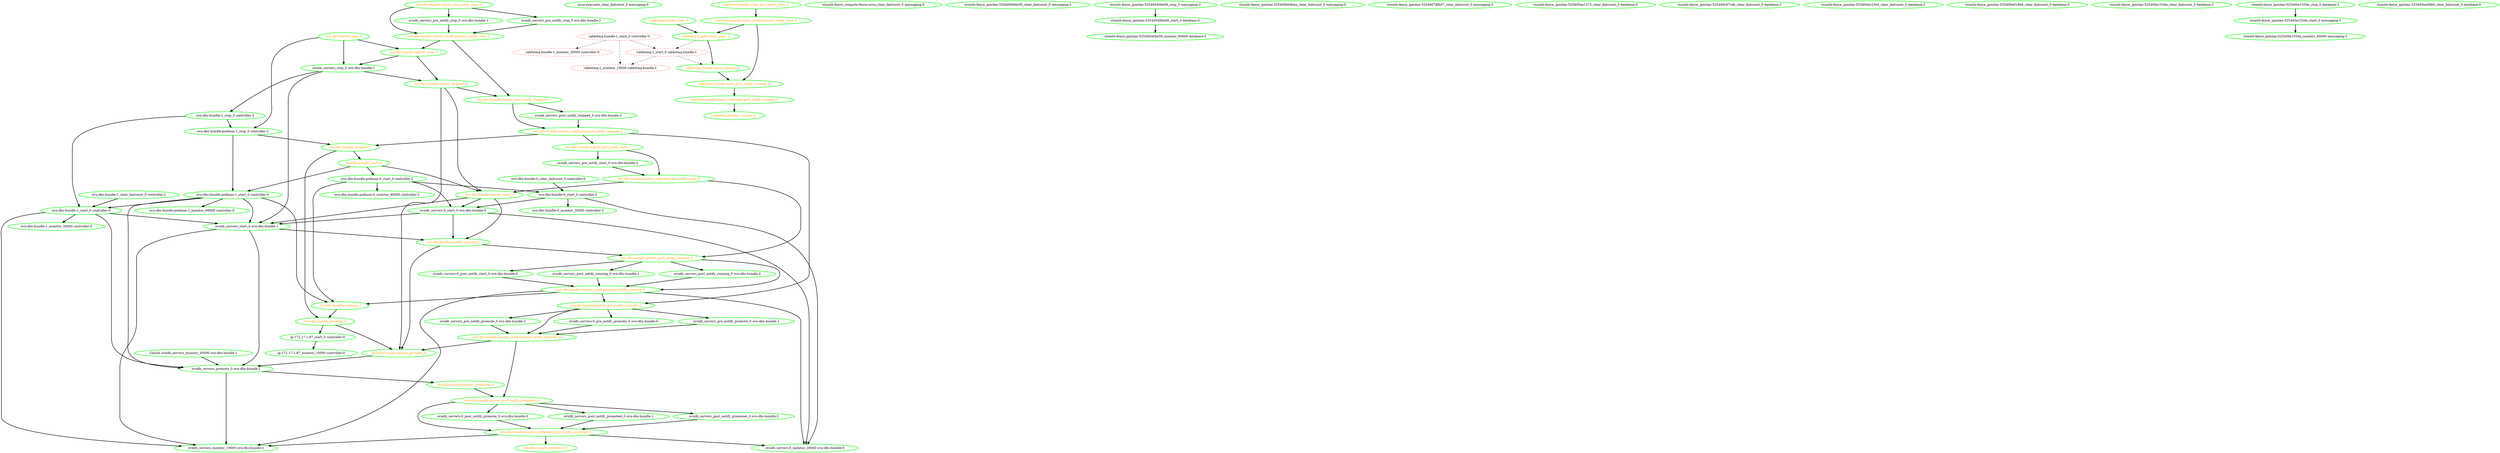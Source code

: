  digraph "g" {
"Cancel ovndb_servers_monitor_30000 ovn-dbs-bundle-1" -> "ovndb_servers_promote_0 ovn-dbs-bundle-1" [ style = bold]
"Cancel ovndb_servers_monitor_30000 ovn-dbs-bundle-1" [ style=bold color="green" fontcolor="black"]
"ip-172.17.1.87_monitor_10000 controller-0" [ style=bold color="green" fontcolor="black"]
"ip-172.17.1.87_start_0 controller-0" -> "ip-172.17.1.87_monitor_10000 controller-0" [ style = bold]
"ip-172.17.1.87_start_0 controller-0" [ style=bold color="green" fontcolor="black"]
"nova-evacuate_clear_failcount_0 messaging-0" [ style=bold color="green" fontcolor="black"]
"ovn-dbs-bundle-0_clear_failcount_0 controller-0" -> "ovn-dbs-bundle-0_start_0 controller-2" [ style = bold]
"ovn-dbs-bundle-0_clear_failcount_0 controller-0" [ style=bold color="green" fontcolor="black"]
"ovn-dbs-bundle-0_monitor_30000 controller-2" [ style=bold color="green" fontcolor="black"]
"ovn-dbs-bundle-0_start_0 controller-2" -> "ovn-dbs-bundle-0_monitor_30000 controller-2" [ style = bold]
"ovn-dbs-bundle-0_start_0 controller-2" -> "ovndb_servers:0_monitor_30000 ovn-dbs-bundle-0" [ style = bold]
"ovn-dbs-bundle-0_start_0 controller-2" -> "ovndb_servers:0_start_0 ovn-dbs-bundle-0" [ style = bold]
"ovn-dbs-bundle-0_start_0 controller-2" [ style=bold color="green" fontcolor="black"]
"ovn-dbs-bundle-1_clear_failcount_0 controller-2" -> "ovn-dbs-bundle-1_start_0 controller-0" [ style = bold]
"ovn-dbs-bundle-1_clear_failcount_0 controller-2" [ style=bold color="green" fontcolor="black"]
"ovn-dbs-bundle-1_monitor_30000 controller-0" [ style=bold color="green" fontcolor="black"]
"ovn-dbs-bundle-1_start_0 controller-0" -> "ovn-dbs-bundle-1_monitor_30000 controller-0" [ style = bold]
"ovn-dbs-bundle-1_start_0 controller-0" -> "ovndb_servers_monitor_10000 ovn-dbs-bundle-1" [ style = bold]
"ovn-dbs-bundle-1_start_0 controller-0" -> "ovndb_servers_promote_0 ovn-dbs-bundle-1" [ style = bold]
"ovn-dbs-bundle-1_start_0 controller-0" -> "ovndb_servers_start_0 ovn-dbs-bundle-1" [ style = bold]
"ovn-dbs-bundle-1_start_0 controller-0" [ style=bold color="green" fontcolor="black"]
"ovn-dbs-bundle-1_stop_0 controller-2" -> "ovn-dbs-bundle-1_start_0 controller-0" [ style = bold]
"ovn-dbs-bundle-1_stop_0 controller-2" -> "ovn-dbs-bundle-podman-1_stop_0 controller-2" [ style = bold]
"ovn-dbs-bundle-1_stop_0 controller-2" [ style=bold color="green" fontcolor="black"]
"ovn-dbs-bundle-master_confirmed-post_notify_promoted_0" -> "ovn-dbs-bundle_promoted_0" [ style = bold]
"ovn-dbs-bundle-master_confirmed-post_notify_promoted_0" -> "ovndb_servers:0_monitor_30000 ovn-dbs-bundle-0" [ style = bold]
"ovn-dbs-bundle-master_confirmed-post_notify_promoted_0" -> "ovndb_servers_monitor_10000 ovn-dbs-bundle-1" [ style = bold]
"ovn-dbs-bundle-master_confirmed-post_notify_promoted_0" [ style=bold color="green" fontcolor="orange"]
"ovn-dbs-bundle-master_confirmed-post_notify_running_0" -> "ovn-dbs-bundle-master_pre_notify_promote_0" [ style = bold]
"ovn-dbs-bundle-master_confirmed-post_notify_running_0" -> "ovn-dbs-bundle_running_0" [ style = bold]
"ovn-dbs-bundle-master_confirmed-post_notify_running_0" -> "ovndb_servers:0_monitor_30000 ovn-dbs-bundle-0" [ style = bold]
"ovn-dbs-bundle-master_confirmed-post_notify_running_0" -> "ovndb_servers_monitor_10000 ovn-dbs-bundle-1" [ style = bold]
"ovn-dbs-bundle-master_confirmed-post_notify_running_0" [ style=bold color="green" fontcolor="orange"]
"ovn-dbs-bundle-master_confirmed-post_notify_stopped_0" -> "ovn-dbs-bundle-master_pre_notify_promote_0" [ style = bold]
"ovn-dbs-bundle-master_confirmed-post_notify_stopped_0" -> "ovn-dbs-bundle-master_pre_notify_start_0" [ style = bold]
"ovn-dbs-bundle-master_confirmed-post_notify_stopped_0" -> "ovn-dbs-bundle_stopped_0" [ style = bold]
"ovn-dbs-bundle-master_confirmed-post_notify_stopped_0" [ style=bold color="green" fontcolor="orange"]
"ovn-dbs-bundle-master_confirmed-pre_notify_promote_0" -> "ovn-dbs-bundle-master_post_notify_promoted_0" [ style = bold]
"ovn-dbs-bundle-master_confirmed-pre_notify_promote_0" -> "ovn-dbs-bundle-master_promote_0" [ style = bold]
"ovn-dbs-bundle-master_confirmed-pre_notify_promote_0" [ style=bold color="green" fontcolor="orange"]
"ovn-dbs-bundle-master_confirmed-pre_notify_start_0" -> "ovn-dbs-bundle-master_post_notify_running_0" [ style = bold]
"ovn-dbs-bundle-master_confirmed-pre_notify_start_0" -> "ovn-dbs-bundle-master_start_0" [ style = bold]
"ovn-dbs-bundle-master_confirmed-pre_notify_start_0" [ style=bold color="green" fontcolor="orange"]
"ovn-dbs-bundle-master_confirmed-pre_notify_stop_0" -> "ovn-dbs-bundle-master_post_notify_stopped_0" [ style = bold]
"ovn-dbs-bundle-master_confirmed-pre_notify_stop_0" -> "ovn-dbs-bundle-master_stop_0" [ style = bold]
"ovn-dbs-bundle-master_confirmed-pre_notify_stop_0" [ style=bold color="green" fontcolor="orange"]
"ovn-dbs-bundle-master_post_notify_promoted_0" -> "ovn-dbs-bundle-master_confirmed-post_notify_promoted_0" [ style = bold]
"ovn-dbs-bundle-master_post_notify_promoted_0" -> "ovndb_servers:0_post_notify_promote_0 ovn-dbs-bundle-0" [ style = bold]
"ovn-dbs-bundle-master_post_notify_promoted_0" -> "ovndb_servers_post_notify_promoted_0 ovn-dbs-bundle-1" [ style = bold]
"ovn-dbs-bundle-master_post_notify_promoted_0" -> "ovndb_servers_post_notify_promoted_0 ovn-dbs-bundle-2" [ style = bold]
"ovn-dbs-bundle-master_post_notify_promoted_0" [ style=bold color="green" fontcolor="orange"]
"ovn-dbs-bundle-master_post_notify_running_0" -> "ovn-dbs-bundle-master_confirmed-post_notify_running_0" [ style = bold]
"ovn-dbs-bundle-master_post_notify_running_0" -> "ovndb_servers:0_post_notify_start_0 ovn-dbs-bundle-0" [ style = bold]
"ovn-dbs-bundle-master_post_notify_running_0" -> "ovndb_servers_post_notify_running_0 ovn-dbs-bundle-1" [ style = bold]
"ovn-dbs-bundle-master_post_notify_running_0" -> "ovndb_servers_post_notify_running_0 ovn-dbs-bundle-2" [ style = bold]
"ovn-dbs-bundle-master_post_notify_running_0" [ style=bold color="green" fontcolor="orange"]
"ovn-dbs-bundle-master_post_notify_stopped_0" -> "ovn-dbs-bundle-master_confirmed-post_notify_stopped_0" [ style = bold]
"ovn-dbs-bundle-master_post_notify_stopped_0" -> "ovndb_servers_post_notify_stopped_0 ovn-dbs-bundle-2" [ style = bold]
"ovn-dbs-bundle-master_post_notify_stopped_0" [ style=bold color="green" fontcolor="orange"]
"ovn-dbs-bundle-master_pre_notify_promote_0" -> "ovn-dbs-bundle-master_confirmed-pre_notify_promote_0" [ style = bold]
"ovn-dbs-bundle-master_pre_notify_promote_0" -> "ovndb_servers:0_pre_notify_promote_0 ovn-dbs-bundle-0" [ style = bold]
"ovn-dbs-bundle-master_pre_notify_promote_0" -> "ovndb_servers_pre_notify_promote_0 ovn-dbs-bundle-1" [ style = bold]
"ovn-dbs-bundle-master_pre_notify_promote_0" -> "ovndb_servers_pre_notify_promote_0 ovn-dbs-bundle-2" [ style = bold]
"ovn-dbs-bundle-master_pre_notify_promote_0" [ style=bold color="green" fontcolor="orange"]
"ovn-dbs-bundle-master_pre_notify_start_0" -> "ovn-dbs-bundle-master_confirmed-pre_notify_start_0" [ style = bold]
"ovn-dbs-bundle-master_pre_notify_start_0" -> "ovndb_servers_pre_notify_start_0 ovn-dbs-bundle-2" [ style = bold]
"ovn-dbs-bundle-master_pre_notify_start_0" [ style=bold color="green" fontcolor="orange"]
"ovn-dbs-bundle-master_pre_notify_stop_0" -> "ovn-dbs-bundle-master_confirmed-pre_notify_stop_0" [ style = bold]
"ovn-dbs-bundle-master_pre_notify_stop_0" -> "ovndb_servers_pre_notify_stop_0 ovn-dbs-bundle-1" [ style = bold]
"ovn-dbs-bundle-master_pre_notify_stop_0" -> "ovndb_servers_pre_notify_stop_0 ovn-dbs-bundle-2" [ style = bold]
"ovn-dbs-bundle-master_pre_notify_stop_0" [ style=bold color="green" fontcolor="orange"]
"ovn-dbs-bundle-master_promote_0" -> "ovndb_servers_promote_0 ovn-dbs-bundle-1" [ style = bold]
"ovn-dbs-bundle-master_promote_0" [ style=bold color="green" fontcolor="orange"]
"ovn-dbs-bundle-master_promoted_0" -> "ovn-dbs-bundle-master_post_notify_promoted_0" [ style = bold]
"ovn-dbs-bundle-master_promoted_0" [ style=bold color="green" fontcolor="orange"]
"ovn-dbs-bundle-master_running_0" -> "ovn-dbs-bundle-master_post_notify_running_0" [ style = bold]
"ovn-dbs-bundle-master_running_0" -> "ovn-dbs-bundle-master_promote_0" [ style = bold]
"ovn-dbs-bundle-master_running_0" [ style=bold color="green" fontcolor="orange"]
"ovn-dbs-bundle-master_start_0" -> "ovn-dbs-bundle-master_running_0" [ style = bold]
"ovn-dbs-bundle-master_start_0" -> "ovndb_servers:0_start_0 ovn-dbs-bundle-0" [ style = bold]
"ovn-dbs-bundle-master_start_0" -> "ovndb_servers_start_0 ovn-dbs-bundle-1" [ style = bold]
"ovn-dbs-bundle-master_start_0" [ style=bold color="green" fontcolor="orange"]
"ovn-dbs-bundle-master_stop_0" -> "ovn-dbs-bundle-master_stopped_0" [ style = bold]
"ovn-dbs-bundle-master_stop_0" -> "ovndb_servers_stop_0 ovn-dbs-bundle-1" [ style = bold]
"ovn-dbs-bundle-master_stop_0" [ style=bold color="green" fontcolor="orange"]
"ovn-dbs-bundle-master_stopped_0" -> "ovn-dbs-bundle-master_post_notify_stopped_0" [ style = bold]
"ovn-dbs-bundle-master_stopped_0" -> "ovn-dbs-bundle-master_promote_0" [ style = bold]
"ovn-dbs-bundle-master_stopped_0" -> "ovn-dbs-bundle-master_start_0" [ style = bold]
"ovn-dbs-bundle-master_stopped_0" [ style=bold color="green" fontcolor="orange"]
"ovn-dbs-bundle-podman-0_monitor_60000 controller-2" [ style=bold color="green" fontcolor="black"]
"ovn-dbs-bundle-podman-0_start_0 controller-2" -> "ovn-dbs-bundle-0_start_0 controller-2" [ style = bold]
"ovn-dbs-bundle-podman-0_start_0 controller-2" -> "ovn-dbs-bundle-podman-0_monitor_60000 controller-2" [ style = bold]
"ovn-dbs-bundle-podman-0_start_0 controller-2" -> "ovn-dbs-bundle_running_0" [ style = bold]
"ovn-dbs-bundle-podman-0_start_0 controller-2" -> "ovndb_servers:0_start_0 ovn-dbs-bundle-0" [ style = bold]
"ovn-dbs-bundle-podman-0_start_0 controller-2" [ style=bold color="green" fontcolor="black"]
"ovn-dbs-bundle-podman-1_monitor_60000 controller-0" [ style=bold color="green" fontcolor="black"]
"ovn-dbs-bundle-podman-1_start_0 controller-0" -> "ovn-dbs-bundle-1_start_0 controller-0" [ style = bold]
"ovn-dbs-bundle-podman-1_start_0 controller-0" -> "ovn-dbs-bundle-podman-1_monitor_60000 controller-0" [ style = bold]
"ovn-dbs-bundle-podman-1_start_0 controller-0" -> "ovn-dbs-bundle_running_0" [ style = bold]
"ovn-dbs-bundle-podman-1_start_0 controller-0" -> "ovndb_servers_promote_0 ovn-dbs-bundle-1" [ style = bold]
"ovn-dbs-bundle-podman-1_start_0 controller-0" -> "ovndb_servers_start_0 ovn-dbs-bundle-1" [ style = bold]
"ovn-dbs-bundle-podman-1_start_0 controller-0" [ style=bold color="green" fontcolor="black"]
"ovn-dbs-bundle-podman-1_stop_0 controller-2" -> "ovn-dbs-bundle-podman-1_start_0 controller-0" [ style = bold]
"ovn-dbs-bundle-podman-1_stop_0 controller-2" -> "ovn-dbs-bundle_stopped_0" [ style = bold]
"ovn-dbs-bundle-podman-1_stop_0 controller-2" [ style=bold color="green" fontcolor="black"]
"ovn-dbs-bundle_promote_0" -> "ip-172.17.1.87_start_0 controller-0" [ style = bold]
"ovn-dbs-bundle_promote_0" -> "ovn-dbs-bundle-master_promote_0" [ style = bold]
"ovn-dbs-bundle_promote_0" [ style=bold color="green" fontcolor="orange"]
"ovn-dbs-bundle_promoted_0" [ style=bold color="green" fontcolor="orange"]
"ovn-dbs-bundle_running_0" -> "ovn-dbs-bundle_promote_0" [ style = bold]
"ovn-dbs-bundle_running_0" [ style=bold color="green" fontcolor="orange"]
"ovn-dbs-bundle_start_0" -> "ovn-dbs-bundle-master_start_0" [ style = bold]
"ovn-dbs-bundle_start_0" -> "ovn-dbs-bundle-podman-0_start_0 controller-2" [ style = bold]
"ovn-dbs-bundle_start_0" -> "ovn-dbs-bundle-podman-1_start_0 controller-0" [ style = bold]
"ovn-dbs-bundle_start_0" [ style=bold color="green" fontcolor="orange"]
"ovn-dbs-bundle_stop_0" -> "ovn-dbs-bundle-master_stop_0" [ style = bold]
"ovn-dbs-bundle_stop_0" -> "ovn-dbs-bundle-podman-1_stop_0 controller-2" [ style = bold]
"ovn-dbs-bundle_stop_0" -> "ovndb_servers_stop_0 ovn-dbs-bundle-1" [ style = bold]
"ovn-dbs-bundle_stop_0" [ style=bold color="green" fontcolor="orange"]
"ovn-dbs-bundle_stopped_0" -> "ovn-dbs-bundle_promote_0" [ style = bold]
"ovn-dbs-bundle_stopped_0" -> "ovn-dbs-bundle_start_0" [ style = bold]
"ovn-dbs-bundle_stopped_0" [ style=bold color="green" fontcolor="orange"]
"ovndb_servers:0_monitor_30000 ovn-dbs-bundle-0" [ style=bold color="green" fontcolor="black"]
"ovndb_servers:0_post_notify_promote_0 ovn-dbs-bundle-0" -> "ovn-dbs-bundle-master_confirmed-post_notify_promoted_0" [ style = bold]
"ovndb_servers:0_post_notify_promote_0 ovn-dbs-bundle-0" [ style=bold color="green" fontcolor="black"]
"ovndb_servers:0_post_notify_start_0 ovn-dbs-bundle-0" -> "ovn-dbs-bundle-master_confirmed-post_notify_running_0" [ style = bold]
"ovndb_servers:0_post_notify_start_0 ovn-dbs-bundle-0" [ style=bold color="green" fontcolor="black"]
"ovndb_servers:0_pre_notify_promote_0 ovn-dbs-bundle-0" -> "ovn-dbs-bundle-master_confirmed-pre_notify_promote_0" [ style = bold]
"ovndb_servers:0_pre_notify_promote_0 ovn-dbs-bundle-0" [ style=bold color="green" fontcolor="black"]
"ovndb_servers:0_start_0 ovn-dbs-bundle-0" -> "ovn-dbs-bundle-master_running_0" [ style = bold]
"ovndb_servers:0_start_0 ovn-dbs-bundle-0" -> "ovndb_servers:0_monitor_30000 ovn-dbs-bundle-0" [ style = bold]
"ovndb_servers:0_start_0 ovn-dbs-bundle-0" -> "ovndb_servers_start_0 ovn-dbs-bundle-1" [ style = bold]
"ovndb_servers:0_start_0 ovn-dbs-bundle-0" [ style=bold color="green" fontcolor="black"]
"ovndb_servers_monitor_10000 ovn-dbs-bundle-1" [ style=bold color="green" fontcolor="black"]
"ovndb_servers_post_notify_promoted_0 ovn-dbs-bundle-1" -> "ovn-dbs-bundle-master_confirmed-post_notify_promoted_0" [ style = bold]
"ovndb_servers_post_notify_promoted_0 ovn-dbs-bundle-1" [ style=bold color="green" fontcolor="black"]
"ovndb_servers_post_notify_promoted_0 ovn-dbs-bundle-2" -> "ovn-dbs-bundle-master_confirmed-post_notify_promoted_0" [ style = bold]
"ovndb_servers_post_notify_promoted_0 ovn-dbs-bundle-2" [ style=bold color="green" fontcolor="black"]
"ovndb_servers_post_notify_running_0 ovn-dbs-bundle-1" -> "ovn-dbs-bundle-master_confirmed-post_notify_running_0" [ style = bold]
"ovndb_servers_post_notify_running_0 ovn-dbs-bundle-1" [ style=bold color="green" fontcolor="black"]
"ovndb_servers_post_notify_running_0 ovn-dbs-bundle-2" -> "ovn-dbs-bundle-master_confirmed-post_notify_running_0" [ style = bold]
"ovndb_servers_post_notify_running_0 ovn-dbs-bundle-2" [ style=bold color="green" fontcolor="black"]
"ovndb_servers_post_notify_stopped_0 ovn-dbs-bundle-2" -> "ovn-dbs-bundle-master_confirmed-post_notify_stopped_0" [ style = bold]
"ovndb_servers_post_notify_stopped_0 ovn-dbs-bundle-2" [ style=bold color="green" fontcolor="black"]
"ovndb_servers_pre_notify_promote_0 ovn-dbs-bundle-1" -> "ovn-dbs-bundle-master_confirmed-pre_notify_promote_0" [ style = bold]
"ovndb_servers_pre_notify_promote_0 ovn-dbs-bundle-1" [ style=bold color="green" fontcolor="black"]
"ovndb_servers_pre_notify_promote_0 ovn-dbs-bundle-2" -> "ovn-dbs-bundle-master_confirmed-pre_notify_promote_0" [ style = bold]
"ovndb_servers_pre_notify_promote_0 ovn-dbs-bundle-2" [ style=bold color="green" fontcolor="black"]
"ovndb_servers_pre_notify_start_0 ovn-dbs-bundle-2" -> "ovn-dbs-bundle-master_confirmed-pre_notify_start_0" [ style = bold]
"ovndb_servers_pre_notify_start_0 ovn-dbs-bundle-2" [ style=bold color="green" fontcolor="black"]
"ovndb_servers_pre_notify_stop_0 ovn-dbs-bundle-1" -> "ovn-dbs-bundle-master_confirmed-pre_notify_stop_0" [ style = bold]
"ovndb_servers_pre_notify_stop_0 ovn-dbs-bundle-1" [ style=bold color="green" fontcolor="black"]
"ovndb_servers_pre_notify_stop_0 ovn-dbs-bundle-2" -> "ovn-dbs-bundle-master_confirmed-pre_notify_stop_0" [ style = bold]
"ovndb_servers_pre_notify_stop_0 ovn-dbs-bundle-2" [ style=bold color="green" fontcolor="black"]
"ovndb_servers_promote_0 ovn-dbs-bundle-1" -> "ovn-dbs-bundle-master_promoted_0" [ style = bold]
"ovndb_servers_promote_0 ovn-dbs-bundle-1" -> "ovndb_servers_monitor_10000 ovn-dbs-bundle-1" [ style = bold]
"ovndb_servers_promote_0 ovn-dbs-bundle-1" [ style=bold color="green" fontcolor="black"]
"ovndb_servers_start_0 ovn-dbs-bundle-1" -> "ovn-dbs-bundle-master_running_0" [ style = bold]
"ovndb_servers_start_0 ovn-dbs-bundle-1" -> "ovndb_servers_monitor_10000 ovn-dbs-bundle-1" [ style = bold]
"ovndb_servers_start_0 ovn-dbs-bundle-1" -> "ovndb_servers_promote_0 ovn-dbs-bundle-1" [ style = bold]
"ovndb_servers_start_0 ovn-dbs-bundle-1" [ style=bold color="green" fontcolor="black"]
"ovndb_servers_stop_0 ovn-dbs-bundle-1" -> "ovn-dbs-bundle-1_stop_0 controller-2" [ style = bold]
"ovndb_servers_stop_0 ovn-dbs-bundle-1" -> "ovn-dbs-bundle-master_stopped_0" [ style = bold]
"ovndb_servers_stop_0 ovn-dbs-bundle-1" -> "ovndb_servers_start_0 ovn-dbs-bundle-1" [ style = bold]
"ovndb_servers_stop_0 ovn-dbs-bundle-1" [ style=bold color="green" fontcolor="black"]
"rabbitmq-bundle-1_monitor_30000 controller-0" [ style=dashed color="red" fontcolor="black"]
"rabbitmq-bundle-1_start_0 controller-0" -> "rabbitmq-bundle-1_monitor_30000 controller-0" [ style = dashed]
"rabbitmq-bundle-1_start_0 controller-0" -> "rabbitmq:1_monitor_10000 rabbitmq-bundle-1" [ style = dashed]
"rabbitmq-bundle-1_start_0 controller-0" -> "rabbitmq:1_start_0 rabbitmq-bundle-1" [ style = dashed]
"rabbitmq-bundle-1_start_0 controller-0" [ style=dashed color="red" fontcolor="black"]
"rabbitmq-bundle-clone_confirmed-post_notify_running_0" -> "rabbitmq-bundle_running_0" [ style = bold]
"rabbitmq-bundle-clone_confirmed-post_notify_running_0" [ style=bold color="green" fontcolor="orange"]
"rabbitmq-bundle-clone_confirmed-pre_notify_start_0" -> "rabbitmq-bundle-clone_post_notify_running_0" [ style = bold]
"rabbitmq-bundle-clone_confirmed-pre_notify_start_0" -> "rabbitmq-bundle-clone_start_0" [ style = bold]
"rabbitmq-bundle-clone_confirmed-pre_notify_start_0" [ style=bold color="green" fontcolor="orange"]
"rabbitmq-bundle-clone_post_notify_running_0" -> "rabbitmq-bundle-clone_confirmed-post_notify_running_0" [ style = bold]
"rabbitmq-bundle-clone_post_notify_running_0" [ style=bold color="green" fontcolor="orange"]
"rabbitmq-bundle-clone_pre_notify_start_0" -> "rabbitmq-bundle-clone_confirmed-pre_notify_start_0" [ style = bold]
"rabbitmq-bundle-clone_pre_notify_start_0" [ style=bold color="green" fontcolor="orange"]
"rabbitmq-bundle-clone_running_0" -> "rabbitmq-bundle-clone_post_notify_running_0" [ style = bold]
"rabbitmq-bundle-clone_running_0" [ style=bold color="green" fontcolor="orange"]
"rabbitmq-bundle-clone_start_0" -> "rabbitmq-bundle-clone_running_0" [ style = bold]
"rabbitmq-bundle-clone_start_0" -> "rabbitmq:1_start_0 rabbitmq-bundle-1" [ style = dashed]
"rabbitmq-bundle-clone_start_0" [ style=bold color="green" fontcolor="orange"]
"rabbitmq-bundle_running_0" [ style=bold color="green" fontcolor="orange"]
"rabbitmq-bundle_start_0" -> "rabbitmq-bundle-clone_start_0" [ style = bold]
"rabbitmq-bundle_start_0" [ style=bold color="green" fontcolor="orange"]
"rabbitmq:1_monitor_10000 rabbitmq-bundle-1" [ style=dashed color="red" fontcolor="black"]
"rabbitmq:1_start_0 rabbitmq-bundle-1" -> "rabbitmq-bundle-clone_running_0" [ style = dashed]
"rabbitmq:1_start_0 rabbitmq-bundle-1" -> "rabbitmq:1_monitor_10000 rabbitmq-bundle-1" [ style = dashed]
"rabbitmq:1_start_0 rabbitmq-bundle-1" [ style=dashed color="red" fontcolor="black"]
"stonith-fence_compute-fence-nova_clear_failcount_0 messaging-0" [ style=bold color="green" fontcolor="black"]
"stonith-fence_ipmilan-525400066e50_clear_failcount_0 messaging-2" [ style=bold color="green" fontcolor="black"]
"stonith-fence_ipmilan-52540040bb56_monitor_60000 database-0" [ style=bold color="green" fontcolor="black"]
"stonith-fence_ipmilan-52540040bb56_start_0 database-0" -> "stonith-fence_ipmilan-52540040bb56_monitor_60000 database-0" [ style = bold]
"stonith-fence_ipmilan-52540040bb56_start_0 database-0" [ style=bold color="green" fontcolor="black"]
"stonith-fence_ipmilan-52540040bb56_stop_0 messaging-2" -> "stonith-fence_ipmilan-52540040bb56_start_0 database-0" [ style = bold]
"stonith-fence_ipmilan-52540040bb56_stop_0 messaging-2" [ style=bold color="green" fontcolor="black"]
"stonith-fence_ipmilan-52540060dbba_clear_failcount_0 messaging-0" [ style=bold color="green" fontcolor="black"]
"stonith-fence_ipmilan-52540078fb07_clear_failcount_0 messaging-2" [ style=bold color="green" fontcolor="black"]
"stonith-fence_ipmilan-525400aa1373_clear_failcount_0 database-0" [ style=bold color="green" fontcolor="black"]
"stonith-fence_ipmilan-525400c87cdb_clear_failcount_0 database-2" [ style=bold color="green" fontcolor="black"]
"stonith-fence_ipmilan-525400dc23e0_clear_failcount_0 database-2" [ style=bold color="green" fontcolor="black"]
"stonith-fence_ipmilan-525400e018b6_clear_failcount_0 database-0" [ style=bold color="green" fontcolor="black"]
"stonith-fence_ipmilan-525400e1534e_clear_failcount_0 database-2" [ style=bold color="green" fontcolor="black"]
"stonith-fence_ipmilan-525400e1534e_monitor_60000 messaging-2" [ style=bold color="green" fontcolor="black"]
"stonith-fence_ipmilan-525400e1534e_start_0 messaging-2" -> "stonith-fence_ipmilan-525400e1534e_monitor_60000 messaging-2" [ style = bold]
"stonith-fence_ipmilan-525400e1534e_start_0 messaging-2" [ style=bold color="green" fontcolor="black"]
"stonith-fence_ipmilan-525400e1534e_stop_0 database-1" -> "stonith-fence_ipmilan-525400e1534e_start_0 messaging-2" [ style = bold]
"stonith-fence_ipmilan-525400e1534e_stop_0 database-1" [ style=bold color="green" fontcolor="black"]
"stonith-fence_ipmilan-525400ea59b0_clear_failcount_0 database-0" [ style=bold color="green" fontcolor="black"]
}
